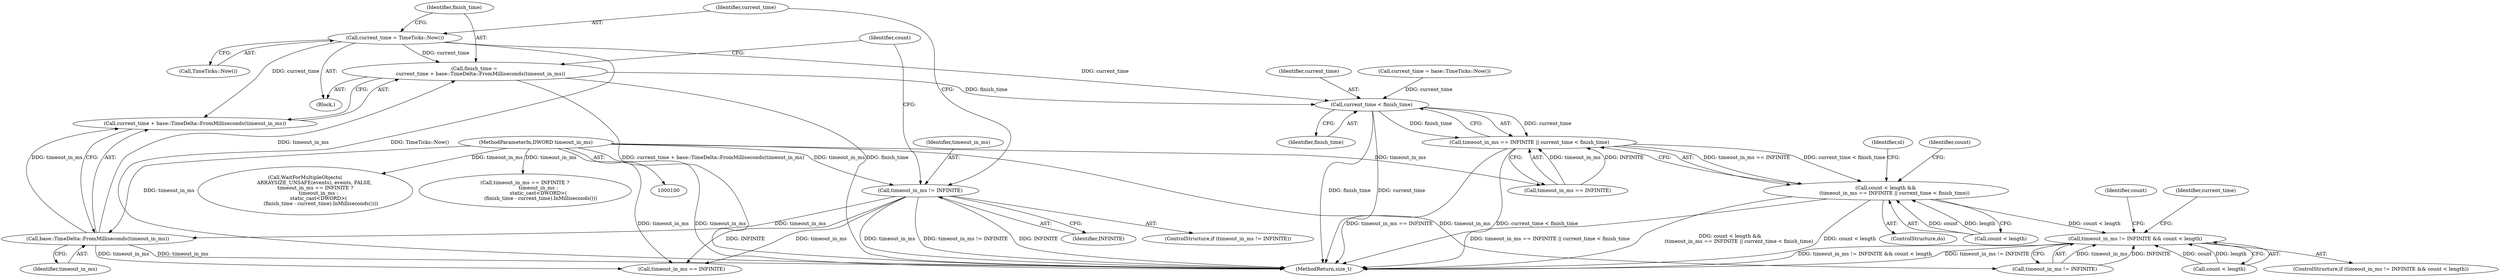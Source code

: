 digraph "0_Chrome_805eabb91d386c86bd64336c7643f6dfa864151d_0@integer" {
"1000139" [label="(Call,finish_time =\n        current_time + base::TimeDelta::FromMilliseconds(timeout_in_ms))"];
"1000136" [label="(Call,current_time = TimeTicks::Now())"];
"1000143" [label="(Call,base::TimeDelta::FromMilliseconds(timeout_in_ms))"];
"1000132" [label="(Call,timeout_in_ms != INFINITE)"];
"1000108" [label="(MethodParameterIn,DWORD timeout_in_ms)"];
"1000283" [label="(Call,current_time < finish_time)"];
"1000279" [label="(Call,timeout_in_ms == INFINITE || current_time < finish_time)"];
"1000275" [label="(Call,count < length &&\n           (timeout_in_ms == INFINITE || current_time < finish_time))"];
"1000265" [label="(Call,timeout_in_ms != INFINITE && count < length)"];
"1000283" [label="(Call,current_time < finish_time)"];
"1000138" [label="(Call,TimeTicks::Now())"];
"1000195" [label="(Call,WaitForMultipleObjects(\n            ARRAYSIZE_UNSAFE(events), events, FALSE,\n             timeout_in_ms == INFINITE ?\n                 timeout_in_ms :\n                 static_cast<DWORD>(\n                    (finish_time - current_time).InMilliseconds())))"];
"1000153" [label="(Identifier,ol)"];
"1000277" [label="(Identifier,count)"];
"1000276" [label="(Call,count < length)"];
"1000147" [label="(Identifier,count)"];
"1000132" [label="(Call,timeout_in_ms != INFINITE)"];
"1000201" [label="(Call,timeout_in_ms == INFINITE)"];
"1000140" [label="(Identifier,finish_time)"];
"1000279" [label="(Call,timeout_in_ms == INFINITE || current_time < finish_time)"];
"1000265" [label="(Call,timeout_in_ms != INFINITE && count < length)"];
"1000266" [label="(Call,timeout_in_ms != INFINITE)"];
"1000131" [label="(ControlStructure,if (timeout_in_ms != INFINITE))"];
"1000137" [label="(Identifier,current_time)"];
"1000135" [label="(Block,)"];
"1000200" [label="(Call,timeout_in_ms == INFINITE ?\n                 timeout_in_ms :\n                 static_cast<DWORD>(\n                    (finish_time - current_time).InMilliseconds()))"];
"1000284" [label="(Identifier,current_time)"];
"1000280" [label="(Call,timeout_in_ms == INFINITE)"];
"1000136" [label="(Call,current_time = TimeTicks::Now())"];
"1000133" [label="(Identifier,timeout_in_ms)"];
"1000269" [label="(Call,count < length)"];
"1000273" [label="(Identifier,current_time)"];
"1000144" [label="(Identifier,timeout_in_ms)"];
"1000149" [label="(ControlStructure,do)"];
"1000264" [label="(ControlStructure,if (timeout_in_ms != INFINITE && count < length))"];
"1000139" [label="(Call,finish_time =\n        current_time + base::TimeDelta::FromMilliseconds(timeout_in_ms))"];
"1000275" [label="(Call,count < length &&\n           (timeout_in_ms == INFINITE || current_time < finish_time))"];
"1000285" [label="(Identifier,finish_time)"];
"1000108" [label="(MethodParameterIn,DWORD timeout_in_ms)"];
"1000141" [label="(Call,current_time + base::TimeDelta::FromMilliseconds(timeout_in_ms))"];
"1000272" [label="(Call,current_time = base::TimeTicks::Now())"];
"1000143" [label="(Call,base::TimeDelta::FromMilliseconds(timeout_in_ms))"];
"1000287" [label="(Identifier,count)"];
"1000288" [label="(MethodReturn,size_t)"];
"1000134" [label="(Identifier,INFINITE)"];
"1000139" -> "1000135"  [label="AST: "];
"1000139" -> "1000141"  [label="CFG: "];
"1000140" -> "1000139"  [label="AST: "];
"1000141" -> "1000139"  [label="AST: "];
"1000147" -> "1000139"  [label="CFG: "];
"1000139" -> "1000288"  [label="DDG: current_time + base::TimeDelta::FromMilliseconds(timeout_in_ms)"];
"1000139" -> "1000288"  [label="DDG: finish_time"];
"1000136" -> "1000139"  [label="DDG: current_time"];
"1000143" -> "1000139"  [label="DDG: timeout_in_ms"];
"1000139" -> "1000283"  [label="DDG: finish_time"];
"1000136" -> "1000135"  [label="AST: "];
"1000136" -> "1000138"  [label="CFG: "];
"1000137" -> "1000136"  [label="AST: "];
"1000138" -> "1000136"  [label="AST: "];
"1000140" -> "1000136"  [label="CFG: "];
"1000136" -> "1000288"  [label="DDG: TimeTicks::Now()"];
"1000136" -> "1000141"  [label="DDG: current_time"];
"1000136" -> "1000283"  [label="DDG: current_time"];
"1000143" -> "1000141"  [label="AST: "];
"1000143" -> "1000144"  [label="CFG: "];
"1000144" -> "1000143"  [label="AST: "];
"1000141" -> "1000143"  [label="CFG: "];
"1000143" -> "1000288"  [label="DDG: timeout_in_ms"];
"1000143" -> "1000141"  [label="DDG: timeout_in_ms"];
"1000132" -> "1000143"  [label="DDG: timeout_in_ms"];
"1000108" -> "1000143"  [label="DDG: timeout_in_ms"];
"1000143" -> "1000201"  [label="DDG: timeout_in_ms"];
"1000132" -> "1000131"  [label="AST: "];
"1000132" -> "1000134"  [label="CFG: "];
"1000133" -> "1000132"  [label="AST: "];
"1000134" -> "1000132"  [label="AST: "];
"1000137" -> "1000132"  [label="CFG: "];
"1000147" -> "1000132"  [label="CFG: "];
"1000132" -> "1000288"  [label="DDG: timeout_in_ms != INFINITE"];
"1000132" -> "1000288"  [label="DDG: INFINITE"];
"1000132" -> "1000288"  [label="DDG: timeout_in_ms"];
"1000108" -> "1000132"  [label="DDG: timeout_in_ms"];
"1000132" -> "1000201"  [label="DDG: timeout_in_ms"];
"1000132" -> "1000201"  [label="DDG: INFINITE"];
"1000108" -> "1000100"  [label="AST: "];
"1000108" -> "1000288"  [label="DDG: timeout_in_ms"];
"1000108" -> "1000195"  [label="DDG: timeout_in_ms"];
"1000108" -> "1000201"  [label="DDG: timeout_in_ms"];
"1000108" -> "1000200"  [label="DDG: timeout_in_ms"];
"1000108" -> "1000266"  [label="DDG: timeout_in_ms"];
"1000108" -> "1000280"  [label="DDG: timeout_in_ms"];
"1000283" -> "1000279"  [label="AST: "];
"1000283" -> "1000285"  [label="CFG: "];
"1000284" -> "1000283"  [label="AST: "];
"1000285" -> "1000283"  [label="AST: "];
"1000279" -> "1000283"  [label="CFG: "];
"1000283" -> "1000288"  [label="DDG: finish_time"];
"1000283" -> "1000288"  [label="DDG: current_time"];
"1000283" -> "1000279"  [label="DDG: current_time"];
"1000283" -> "1000279"  [label="DDG: finish_time"];
"1000272" -> "1000283"  [label="DDG: current_time"];
"1000279" -> "1000275"  [label="AST: "];
"1000279" -> "1000280"  [label="CFG: "];
"1000280" -> "1000279"  [label="AST: "];
"1000275" -> "1000279"  [label="CFG: "];
"1000279" -> "1000288"  [label="DDG: timeout_in_ms == INFINITE"];
"1000279" -> "1000288"  [label="DDG: current_time < finish_time"];
"1000279" -> "1000275"  [label="DDG: timeout_in_ms == INFINITE"];
"1000279" -> "1000275"  [label="DDG: current_time < finish_time"];
"1000280" -> "1000279"  [label="DDG: timeout_in_ms"];
"1000280" -> "1000279"  [label="DDG: INFINITE"];
"1000275" -> "1000149"  [label="AST: "];
"1000275" -> "1000276"  [label="CFG: "];
"1000276" -> "1000275"  [label="AST: "];
"1000153" -> "1000275"  [label="CFG: "];
"1000287" -> "1000275"  [label="CFG: "];
"1000275" -> "1000288"  [label="DDG: count < length &&\n           (timeout_in_ms == INFINITE || current_time < finish_time)"];
"1000275" -> "1000288"  [label="DDG: count < length"];
"1000275" -> "1000288"  [label="DDG: timeout_in_ms == INFINITE || current_time < finish_time"];
"1000275" -> "1000265"  [label="DDG: count < length"];
"1000276" -> "1000275"  [label="DDG: count"];
"1000276" -> "1000275"  [label="DDG: length"];
"1000265" -> "1000264"  [label="AST: "];
"1000265" -> "1000266"  [label="CFG: "];
"1000265" -> "1000269"  [label="CFG: "];
"1000266" -> "1000265"  [label="AST: "];
"1000269" -> "1000265"  [label="AST: "];
"1000277" -> "1000265"  [label="CFG: "];
"1000273" -> "1000265"  [label="CFG: "];
"1000265" -> "1000288"  [label="DDG: timeout_in_ms != INFINITE && count < length"];
"1000265" -> "1000288"  [label="DDG: timeout_in_ms != INFINITE"];
"1000266" -> "1000265"  [label="DDG: timeout_in_ms"];
"1000266" -> "1000265"  [label="DDG: INFINITE"];
"1000269" -> "1000265"  [label="DDG: count"];
"1000269" -> "1000265"  [label="DDG: length"];
}
